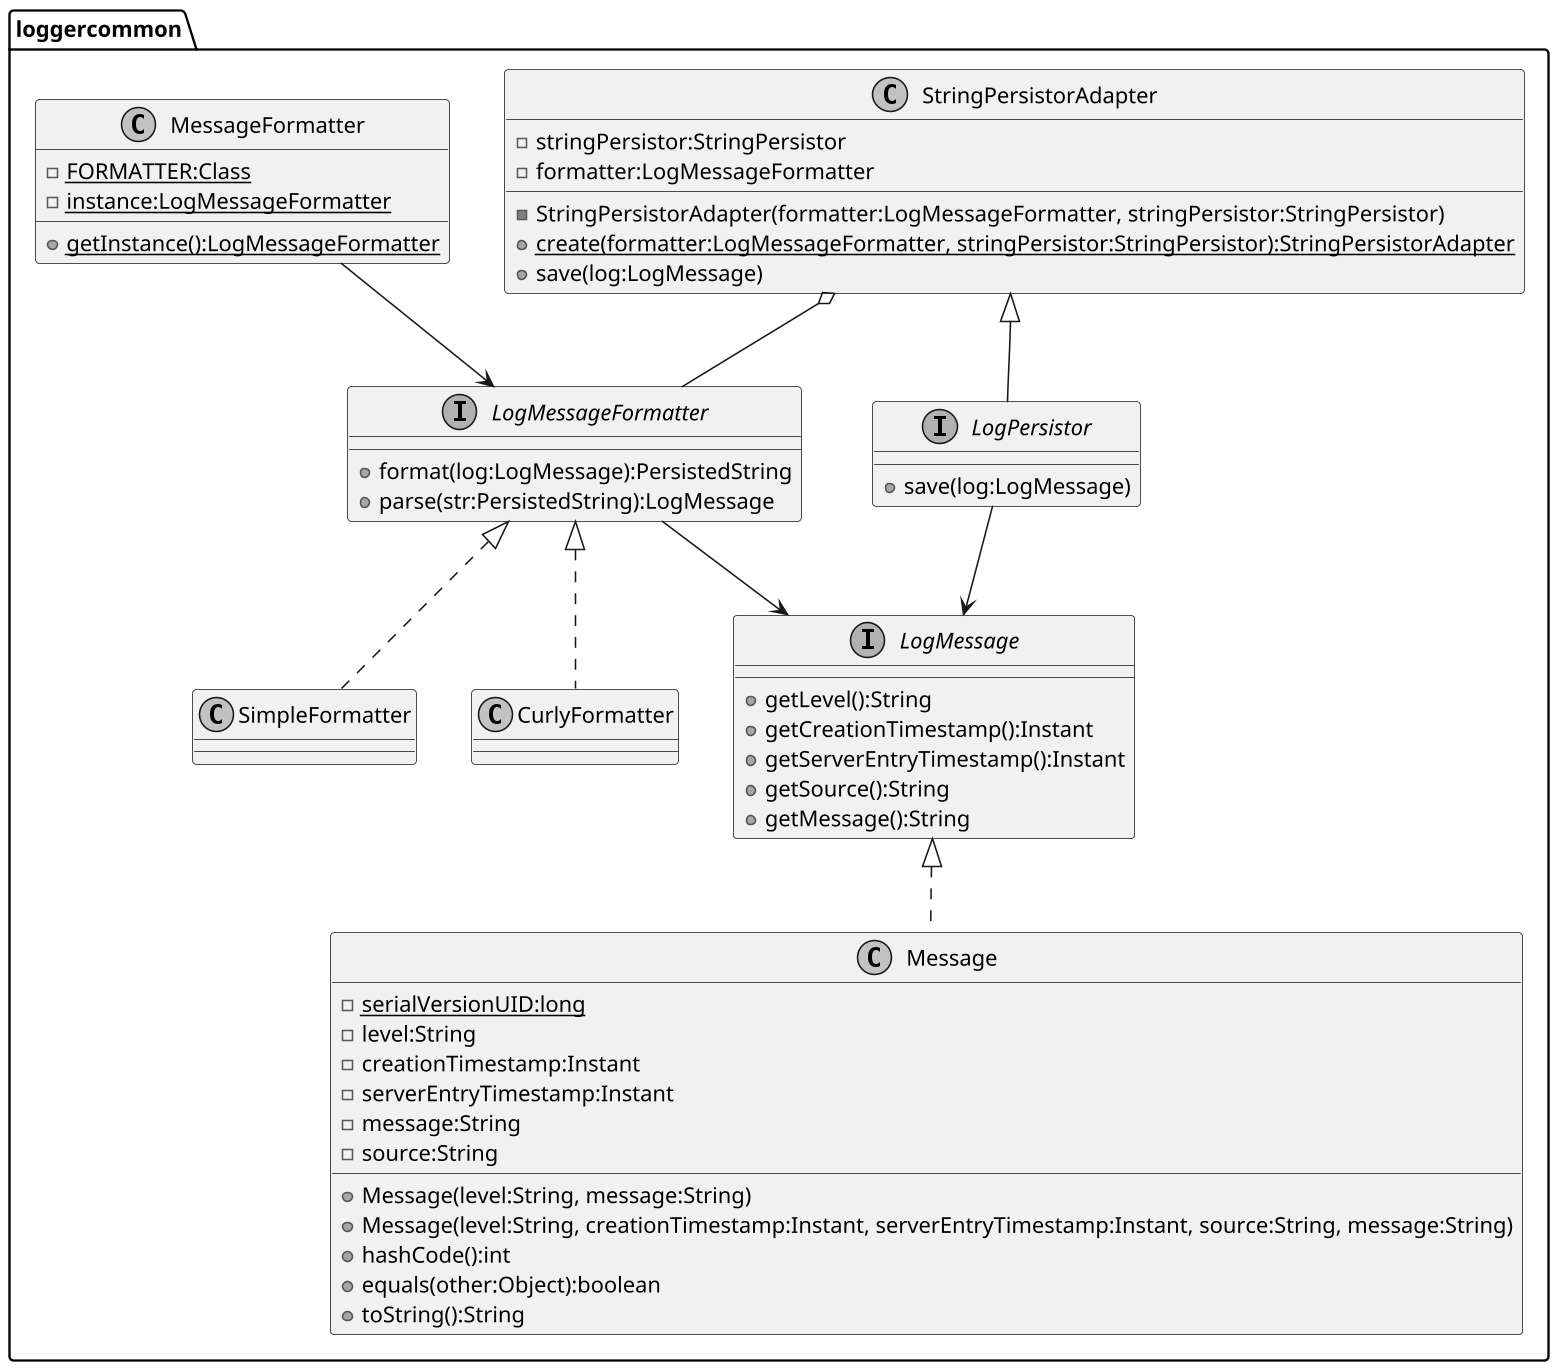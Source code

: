 @startuml

skinparam monochrome true
skinparam defaultFontName Droid Sans
skinparam dpi 150

package "loggercommon" {
    interface LogMessage {
        + getLevel():String
        + getCreationTimestamp():Instant
        + getServerEntryTimestamp():Instant
        + getSource():String
        + getMessage():String
    }
    class Message {
        {static} - serialVersionUID:long
        - level:String
        - creationTimestamp:Instant
        - serverEntryTimestamp:Instant
        - message:String
        - source:String
        + Message(level:String, message:String)
        + Message(level:String, creationTimestamp:Instant, serverEntryTimestamp:Instant, source:String, message:String)
        + hashCode():int
        + equals(other:Object):boolean
        + toString():String
    }
    interface LogPersistor {
        + save(log:LogMessage)
    }
    class StringPersistorAdapter {
        - stringPersistor:StringPersistor
        - formatter:LogMessageFormatter
        - StringPersistorAdapter(formatter:LogMessageFormatter, stringPersistor:StringPersistor)
        {static} + create(formatter:LogMessageFormatter, stringPersistor:StringPersistor):StringPersistorAdapter
        + save(log:LogMessage)
    }
    interface LogMessageFormatter {
        + format(log:LogMessage):PersistedString
        + parse(str:PersistedString):LogMessage
    }
    class SimpleFormatter {
    }
    class CurlyFormatter {
    }
    class MessageFormatter {
        {static} - FORMATTER:Class
        {static} - instance:LogMessageFormatter
        {static} + getInstance():LogMessageFormatter
    }
    LogMessage <|.. Message
    LogPersistor --> LogMessage
    StringPersistorAdapter <|-- LogPersistor
    StringPersistorAdapter o-- LogMessageFormatter
    LogMessageFormatter --> LogMessage
    LogMessageFormatter <|.. SimpleFormatter
    LogMessageFormatter <|.. CurlyFormatter
    MessageFormatter --> LogMessageFormatter
}

@enduml
